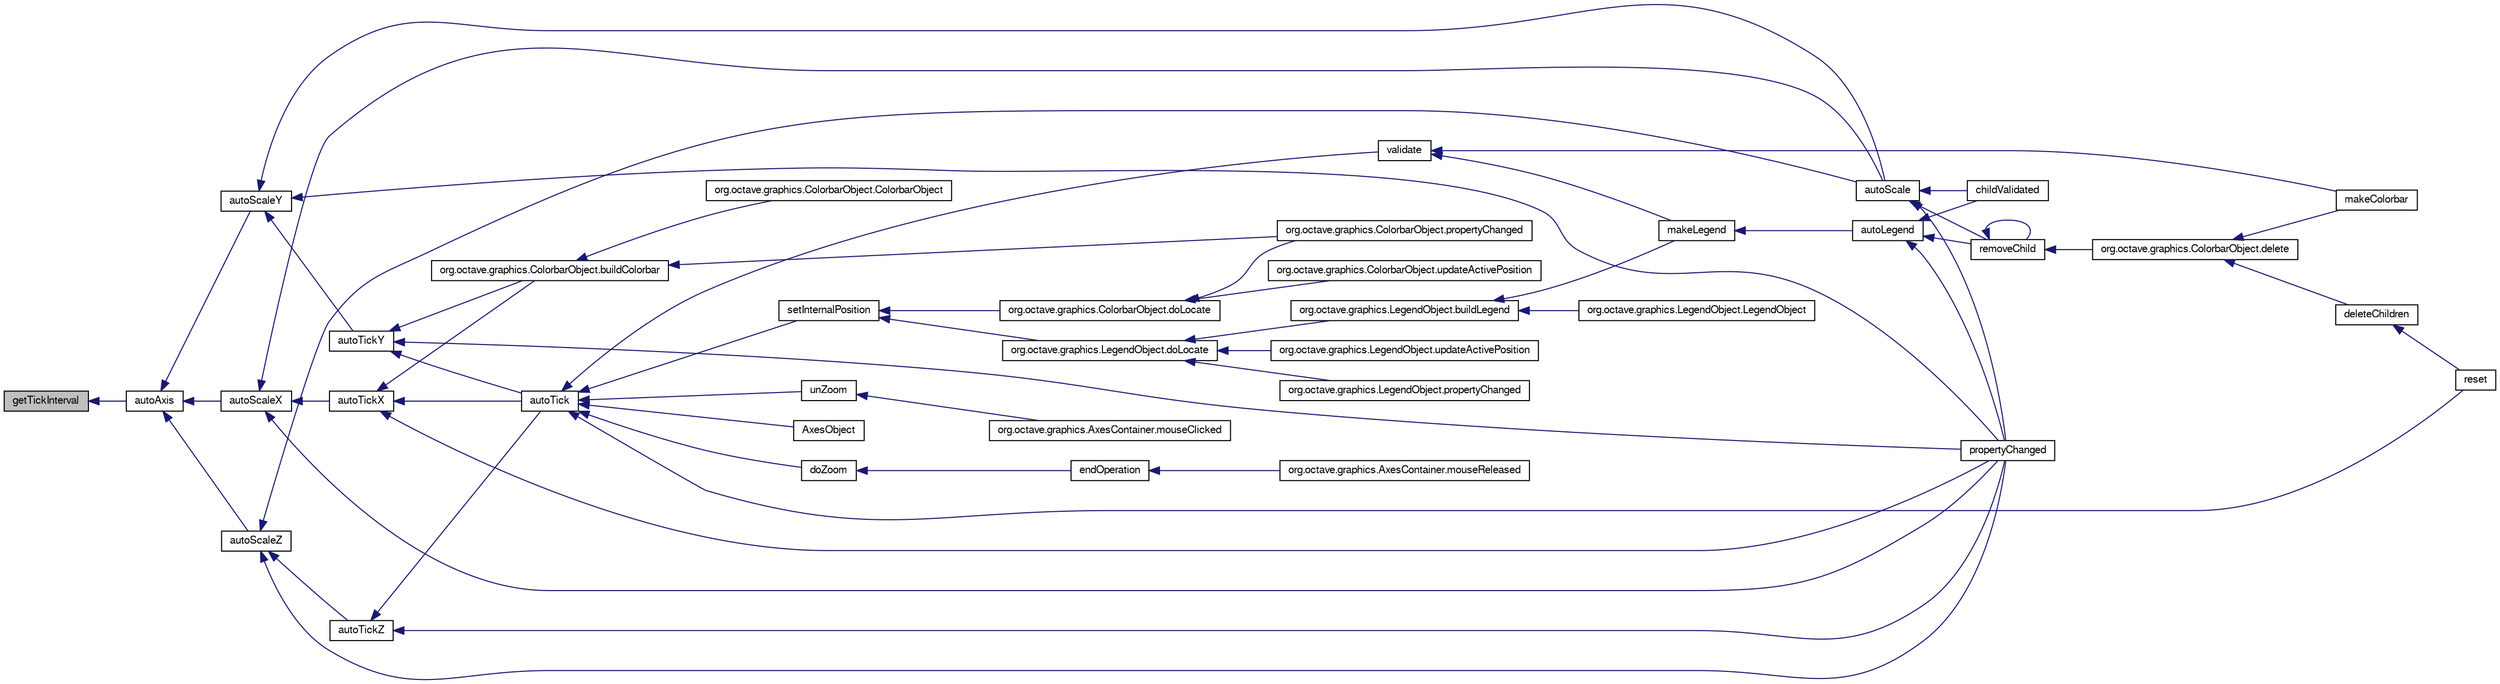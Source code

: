 digraph G
{
  edge [fontname="FreeSans",fontsize="10",labelfontname="FreeSans",labelfontsize="10"];
  node [fontname="FreeSans",fontsize="10",shape=record];
  rankdir="LR";
  Node1 [label="getTickInterval",height=0.2,width=0.4,color="black", fillcolor="grey75", style="filled" fontcolor="black"];
  Node1 -> Node2 [dir="back",color="midnightblue",fontsize="10",style="solid",fontname="FreeSans"];
  Node2 [label="autoAxis",height=0.2,width=0.4,color="black", fillcolor="white", style="filled",URL="$classorg_1_1octave_1_1graphics_1_1_axes_object.html#aa8f75b11e080816b5666a8dd9b7f3bbe"];
  Node2 -> Node3 [dir="back",color="midnightblue",fontsize="10",style="solid",fontname="FreeSans"];
  Node3 [label="autoScaleX",height=0.2,width=0.4,color="black", fillcolor="white", style="filled",URL="$classorg_1_1octave_1_1graphics_1_1_axes_object.html#a562cd26311bbf4426b608db3053bbc9b"];
  Node3 -> Node4 [dir="back",color="midnightblue",fontsize="10",style="solid",fontname="FreeSans"];
  Node4 [label="autoScale",height=0.2,width=0.4,color="black", fillcolor="white", style="filled",URL="$classorg_1_1octave_1_1graphics_1_1_axes_object.html#a1f831891fb89a83d0cb560cc5877e2bb"];
  Node4 -> Node5 [dir="back",color="midnightblue",fontsize="10",style="solid",fontname="FreeSans"];
  Node5 [label="childValidated",height=0.2,width=0.4,color="black", fillcolor="white", style="filled",URL="$classorg_1_1octave_1_1graphics_1_1_axes_object.html#a8968031d1c5eaed3cc667f394cea6ba3"];
  Node4 -> Node6 [dir="back",color="midnightblue",fontsize="10",style="solid",fontname="FreeSans"];
  Node6 [label="propertyChanged",height=0.2,width=0.4,color="black", fillcolor="white", style="filled",URL="$classorg_1_1octave_1_1graphics_1_1_axes_object.html#a15b63fbbc7c3a7ad69eb51e60232e1cb"];
  Node4 -> Node7 [dir="back",color="midnightblue",fontsize="10",style="solid",fontname="FreeSans"];
  Node7 [label="removeChild",height=0.2,width=0.4,color="black", fillcolor="white", style="filled",URL="$classorg_1_1octave_1_1graphics_1_1_axes_object.html#affde818e58d4c9210b1519dd5cab6ebc"];
  Node7 -> Node8 [dir="back",color="midnightblue",fontsize="10",style="solid",fontname="FreeSans"];
  Node8 [label="org.octave.graphics.ColorbarObject.delete",height=0.2,width=0.4,color="black", fillcolor="white", style="filled",URL="$classorg_1_1octave_1_1graphics_1_1_colorbar_object.html#a7a4721d0a51e952c211e9b0fea4d8090"];
  Node8 -> Node9 [dir="back",color="midnightblue",fontsize="10",style="solid",fontname="FreeSans"];
  Node9 [label="deleteChildren",height=0.2,width=0.4,color="black", fillcolor="white", style="filled",URL="$classorg_1_1octave_1_1graphics_1_1_axes_object.html#abf67d882cbea8b20d80544fe5f604e4a"];
  Node9 -> Node10 [dir="back",color="midnightblue",fontsize="10",style="solid",fontname="FreeSans"];
  Node10 [label="reset",height=0.2,width=0.4,color="black", fillcolor="white", style="filled",URL="$classorg_1_1octave_1_1graphics_1_1_axes_object.html#a262380997e7c353f883761ebed63d18d"];
  Node8 -> Node11 [dir="back",color="midnightblue",fontsize="10",style="solid",fontname="FreeSans"];
  Node11 [label="makeColorbar",height=0.2,width=0.4,color="black", fillcolor="white", style="filled",URL="$classorg_1_1octave_1_1graphics_1_1_axes_object.html#a18ad92a2eeba970815dbcc4aa1b25bbd"];
  Node7 -> Node7 [dir="back",color="midnightblue",fontsize="10",style="solid",fontname="FreeSans"];
  Node3 -> Node12 [dir="back",color="midnightblue",fontsize="10",style="solid",fontname="FreeSans"];
  Node12 [label="autoTickX",height=0.2,width=0.4,color="black", fillcolor="white", style="filled",URL="$classorg_1_1octave_1_1graphics_1_1_axes_object.html#a8cd9c3d6bc0fd0e2b06bbb83a685b233"];
  Node12 -> Node13 [dir="back",color="midnightblue",fontsize="10",style="solid",fontname="FreeSans"];
  Node13 [label="autoTick",height=0.2,width=0.4,color="black", fillcolor="white", style="filled",URL="$classorg_1_1octave_1_1graphics_1_1_axes_object.html#ae678d53e3bb84db6ff9838a811e30aa4"];
  Node13 -> Node14 [dir="back",color="midnightblue",fontsize="10",style="solid",fontname="FreeSans"];
  Node14 [label="AxesObject",height=0.2,width=0.4,color="black", fillcolor="white", style="filled",URL="$classorg_1_1octave_1_1graphics_1_1_axes_object.html#a95e48904fe84ed9e2b74777a4b758cdb"];
  Node13 -> Node15 [dir="back",color="midnightblue",fontsize="10",style="solid",fontname="FreeSans"];
  Node15 [label="doZoom",height=0.2,width=0.4,color="black", fillcolor="white", style="filled",URL="$classorg_1_1octave_1_1graphics_1_1_axes_object.html#ae8c824d97814363fef35b5ed3276d626"];
  Node15 -> Node16 [dir="back",color="midnightblue",fontsize="10",style="solid",fontname="FreeSans"];
  Node16 [label="endOperation",height=0.2,width=0.4,color="black", fillcolor="white", style="filled",URL="$classorg_1_1octave_1_1graphics_1_1_axes_object.html#a5e4f546565f55b188a55cee2548f3bc4"];
  Node16 -> Node17 [dir="back",color="midnightblue",fontsize="10",style="solid",fontname="FreeSans"];
  Node17 [label="org.octave.graphics.AxesContainer.mouseReleased",height=0.2,width=0.4,color="black", fillcolor="white", style="filled",URL="$classorg_1_1octave_1_1graphics_1_1_axes_container.html#a87a07291794e15052db67f945d90853e"];
  Node13 -> Node10 [dir="back",color="midnightblue",fontsize="10",style="solid",fontname="FreeSans"];
  Node13 -> Node18 [dir="back",color="midnightblue",fontsize="10",style="solid",fontname="FreeSans"];
  Node18 [label="setInternalPosition",height=0.2,width=0.4,color="black", fillcolor="white", style="filled",URL="$classorg_1_1octave_1_1graphics_1_1_axes_object.html#a7623552654335ed9c42976d9f5c79c02"];
  Node18 -> Node19 [dir="back",color="midnightblue",fontsize="10",style="solid",fontname="FreeSans"];
  Node19 [label="org.octave.graphics.ColorbarObject.doLocate",height=0.2,width=0.4,color="black", fillcolor="white", style="filled",URL="$classorg_1_1octave_1_1graphics_1_1_colorbar_object.html#af0ec59e0f5939c1311544166debd60c0"];
  Node19 -> Node20 [dir="back",color="midnightblue",fontsize="10",style="solid",fontname="FreeSans"];
  Node20 [label="org.octave.graphics.ColorbarObject.propertyChanged",height=0.2,width=0.4,color="black", fillcolor="white", style="filled",URL="$classorg_1_1octave_1_1graphics_1_1_colorbar_object.html#a15b63fbbc7c3a7ad69eb51e60232e1cb"];
  Node19 -> Node21 [dir="back",color="midnightblue",fontsize="10",style="solid",fontname="FreeSans"];
  Node21 [label="org.octave.graphics.ColorbarObject.updateActivePosition",height=0.2,width=0.4,color="black", fillcolor="white", style="filled",URL="$classorg_1_1octave_1_1graphics_1_1_colorbar_object.html#ade2f110d5abeb2807c9a26961bf257a0"];
  Node18 -> Node22 [dir="back",color="midnightblue",fontsize="10",style="solid",fontname="FreeSans"];
  Node22 [label="org.octave.graphics.LegendObject.doLocate",height=0.2,width=0.4,color="black", fillcolor="white", style="filled",URL="$classorg_1_1octave_1_1graphics_1_1_legend_object.html#af0ec59e0f5939c1311544166debd60c0"];
  Node22 -> Node23 [dir="back",color="midnightblue",fontsize="10",style="solid",fontname="FreeSans"];
  Node23 [label="org.octave.graphics.LegendObject.buildLegend",height=0.2,width=0.4,color="black", fillcolor="white", style="filled",URL="$classorg_1_1octave_1_1graphics_1_1_legend_object.html#a55d0f84024ef147bc44d045c3f708dcc"];
  Node23 -> Node24 [dir="back",color="midnightblue",fontsize="10",style="solid",fontname="FreeSans"];
  Node24 [label="org.octave.graphics.LegendObject.LegendObject",height=0.2,width=0.4,color="black", fillcolor="white", style="filled",URL="$classorg_1_1octave_1_1graphics_1_1_legend_object.html#af481b72f794bf09cd6a2bf647172ca5d"];
  Node23 -> Node25 [dir="back",color="midnightblue",fontsize="10",style="solid",fontname="FreeSans"];
  Node25 [label="makeLegend",height=0.2,width=0.4,color="black", fillcolor="white", style="filled",URL="$classorg_1_1octave_1_1graphics_1_1_axes_object.html#af818b4197b31dc2d4e3c704cf6989770"];
  Node25 -> Node26 [dir="back",color="midnightblue",fontsize="10",style="solid",fontname="FreeSans"];
  Node26 [label="autoLegend",height=0.2,width=0.4,color="black", fillcolor="white", style="filled",URL="$classorg_1_1octave_1_1graphics_1_1_axes_object.html#aed523bdcded55f65e6421d5f19485f8c"];
  Node26 -> Node5 [dir="back",color="midnightblue",fontsize="10",style="solid",fontname="FreeSans"];
  Node26 -> Node6 [dir="back",color="midnightblue",fontsize="10",style="solid",fontname="FreeSans"];
  Node26 -> Node7 [dir="back",color="midnightblue",fontsize="10",style="solid",fontname="FreeSans"];
  Node22 -> Node27 [dir="back",color="midnightblue",fontsize="10",style="solid",fontname="FreeSans"];
  Node27 [label="org.octave.graphics.LegendObject.propertyChanged",height=0.2,width=0.4,color="black", fillcolor="white", style="filled",URL="$classorg_1_1octave_1_1graphics_1_1_legend_object.html#a15b63fbbc7c3a7ad69eb51e60232e1cb"];
  Node22 -> Node28 [dir="back",color="midnightblue",fontsize="10",style="solid",fontname="FreeSans"];
  Node28 [label="org.octave.graphics.LegendObject.updateActivePosition",height=0.2,width=0.4,color="black", fillcolor="white", style="filled",URL="$classorg_1_1octave_1_1graphics_1_1_legend_object.html#ade2f110d5abeb2807c9a26961bf257a0"];
  Node13 -> Node29 [dir="back",color="midnightblue",fontsize="10",style="solid",fontname="FreeSans"];
  Node29 [label="unZoom",height=0.2,width=0.4,color="black", fillcolor="white", style="filled",URL="$classorg_1_1octave_1_1graphics_1_1_axes_object.html#a3808a131f04ccbdf0d1c50f883815dca"];
  Node29 -> Node30 [dir="back",color="midnightblue",fontsize="10",style="solid",fontname="FreeSans"];
  Node30 [label="org.octave.graphics.AxesContainer.mouseClicked",height=0.2,width=0.4,color="black", fillcolor="white", style="filled",URL="$classorg_1_1octave_1_1graphics_1_1_axes_container.html#a45d56bd84238e8b56589dfc732e2b2cf"];
  Node13 -> Node31 [dir="back",color="midnightblue",fontsize="10",style="solid",fontname="FreeSans"];
  Node31 [label="validate",height=0.2,width=0.4,color="black", fillcolor="white", style="filled",URL="$classorg_1_1octave_1_1graphics_1_1_axes_object.html#a41d45236c37b75848f4b1667a11fb50e"];
  Node31 -> Node11 [dir="back",color="midnightblue",fontsize="10",style="solid",fontname="FreeSans"];
  Node31 -> Node25 [dir="back",color="midnightblue",fontsize="10",style="solid",fontname="FreeSans"];
  Node12 -> Node32 [dir="back",color="midnightblue",fontsize="10",style="solid",fontname="FreeSans"];
  Node32 [label="org.octave.graphics.ColorbarObject.buildColorbar",height=0.2,width=0.4,color="black", fillcolor="white", style="filled",URL="$classorg_1_1octave_1_1graphics_1_1_colorbar_object.html#ad7c4335dcdafd88406af75b6478f9cba"];
  Node32 -> Node33 [dir="back",color="midnightblue",fontsize="10",style="solid",fontname="FreeSans"];
  Node33 [label="org.octave.graphics.ColorbarObject.ColorbarObject",height=0.2,width=0.4,color="black", fillcolor="white", style="filled",URL="$classorg_1_1octave_1_1graphics_1_1_colorbar_object.html#a046394702188ee5d3b6354c41d800942"];
  Node32 -> Node20 [dir="back",color="midnightblue",fontsize="10",style="solid",fontname="FreeSans"];
  Node12 -> Node6 [dir="back",color="midnightblue",fontsize="10",style="solid",fontname="FreeSans"];
  Node3 -> Node6 [dir="back",color="midnightblue",fontsize="10",style="solid",fontname="FreeSans"];
  Node2 -> Node34 [dir="back",color="midnightblue",fontsize="10",style="solid",fontname="FreeSans"];
  Node34 [label="autoScaleY",height=0.2,width=0.4,color="black", fillcolor="white", style="filled",URL="$classorg_1_1octave_1_1graphics_1_1_axes_object.html#a9efe9980cb24988ab81e39315cd369fa"];
  Node34 -> Node4 [dir="back",color="midnightblue",fontsize="10",style="solid",fontname="FreeSans"];
  Node34 -> Node35 [dir="back",color="midnightblue",fontsize="10",style="solid",fontname="FreeSans"];
  Node35 [label="autoTickY",height=0.2,width=0.4,color="black", fillcolor="white", style="filled",URL="$classorg_1_1octave_1_1graphics_1_1_axes_object.html#a1ad354151e8e1841f7cafe591fb6e281"];
  Node35 -> Node13 [dir="back",color="midnightblue",fontsize="10",style="solid",fontname="FreeSans"];
  Node35 -> Node32 [dir="back",color="midnightblue",fontsize="10",style="solid",fontname="FreeSans"];
  Node35 -> Node6 [dir="back",color="midnightblue",fontsize="10",style="solid",fontname="FreeSans"];
  Node34 -> Node6 [dir="back",color="midnightblue",fontsize="10",style="solid",fontname="FreeSans"];
  Node2 -> Node36 [dir="back",color="midnightblue",fontsize="10",style="solid",fontname="FreeSans"];
  Node36 [label="autoScaleZ",height=0.2,width=0.4,color="black", fillcolor="white", style="filled",URL="$classorg_1_1octave_1_1graphics_1_1_axes_object.html#adb55c3929d54800ab11f6d11d257aaf5"];
  Node36 -> Node4 [dir="back",color="midnightblue",fontsize="10",style="solid",fontname="FreeSans"];
  Node36 -> Node37 [dir="back",color="midnightblue",fontsize="10",style="solid",fontname="FreeSans"];
  Node37 [label="autoTickZ",height=0.2,width=0.4,color="black", fillcolor="white", style="filled",URL="$classorg_1_1octave_1_1graphics_1_1_axes_object.html#a6bf128a9c38575aecde6c7bca508eb3c"];
  Node37 -> Node13 [dir="back",color="midnightblue",fontsize="10",style="solid",fontname="FreeSans"];
  Node37 -> Node6 [dir="back",color="midnightblue",fontsize="10",style="solid",fontname="FreeSans"];
  Node36 -> Node6 [dir="back",color="midnightblue",fontsize="10",style="solid",fontname="FreeSans"];
}
